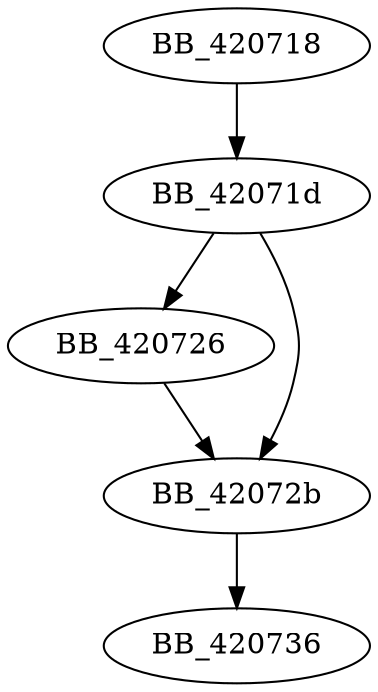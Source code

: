 DiGraph ___endstdio{
BB_420718->BB_42071d
BB_42071d->BB_420726
BB_42071d->BB_42072b
BB_420726->BB_42072b
BB_42072b->BB_420736
}
